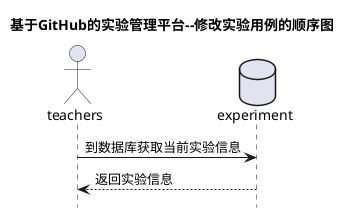 @startuml
title 基于GitHub的实验管理平台--修改实验用例的顺序图
hide footbox
actor teachers
database experiment
teachers -> experiment :到数据库获取当前实验信息
experiment --> teachers :返回实验信息


@enduml
